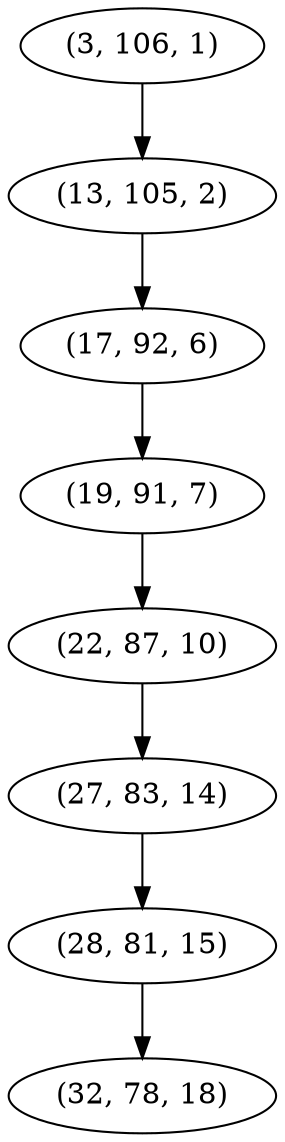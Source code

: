 digraph tree {
    "(3, 106, 1)";
    "(13, 105, 2)";
    "(17, 92, 6)";
    "(19, 91, 7)";
    "(22, 87, 10)";
    "(27, 83, 14)";
    "(28, 81, 15)";
    "(32, 78, 18)";
    "(3, 106, 1)" -> "(13, 105, 2)";
    "(13, 105, 2)" -> "(17, 92, 6)";
    "(17, 92, 6)" -> "(19, 91, 7)";
    "(19, 91, 7)" -> "(22, 87, 10)";
    "(22, 87, 10)" -> "(27, 83, 14)";
    "(27, 83, 14)" -> "(28, 81, 15)";
    "(28, 81, 15)" -> "(32, 78, 18)";
}

